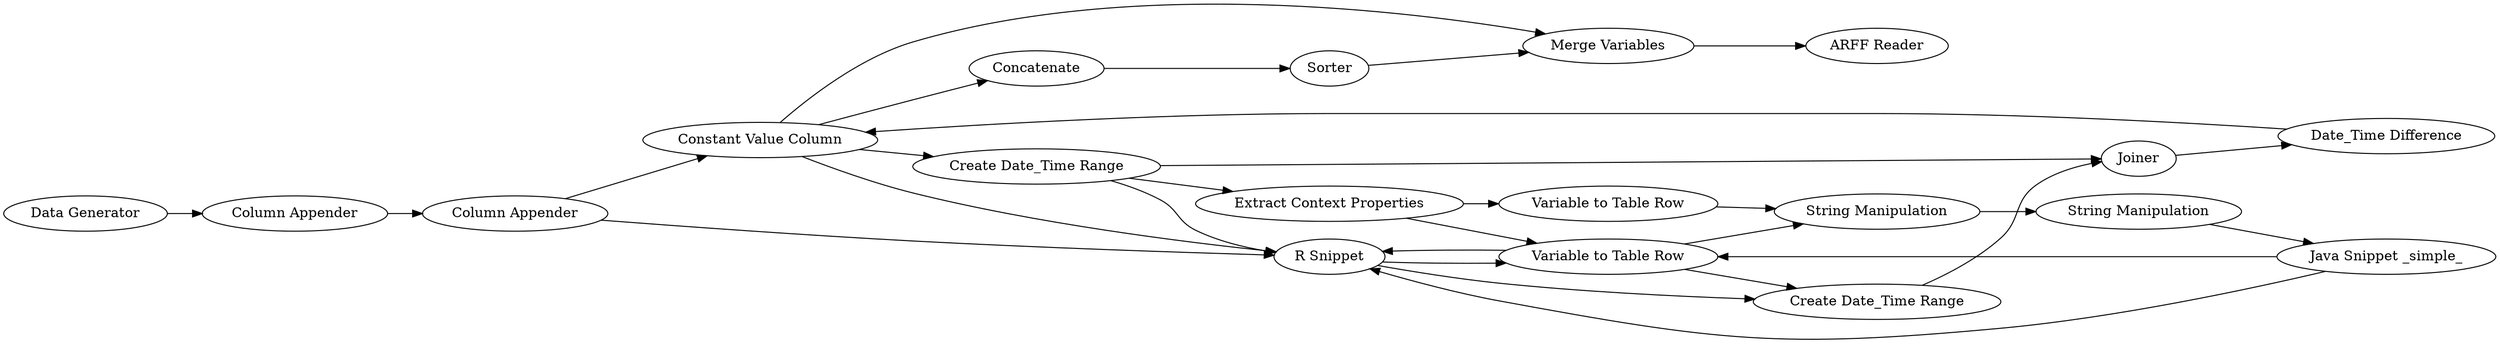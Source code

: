 digraph {
	128 -> 121
	111 -> 110
	4 -> 5
	106 -> 107
	110 -> 111
	108 -> 109
	109 -> 105
	105 -> 110
	110 -> 106
	122 -> 128
	111 -> 5
	123 -> 125
	125 -> 109
	9 -> 111
	109 -> 127
	105 -> 3
	105 -> 107
	111 -> 106
	109 -> 128
	3 -> 111
	109 -> 110
	75 -> 123
	127 -> 122
	3 -> 4
	125 -> 110
	107 -> 108
	5 -> 6
	9 -> 110
	6 -> 9
	9 [label="Java Snippet _simple_"]
	108 [label="Date_Time Difference"]
	122 [label=Sorter]
	105 [label="Create Date_Time Range"]
	121 [label="ARFF Reader"]
	3 [label="Extract Context Properties"]
	6 [label="String Manipulation"]
	109 [label="Constant Value Column"]
	110 [label="R Snippet"]
	75 [label="Data Generator"]
	123 [label="Column Appender"]
	125 [label="Column Appender"]
	127 [label=Concatenate]
	4 [label="Variable to Table Row"]
	106 [label="Create Date_Time Range"]
	5 [label="String Manipulation"]
	107 [label=Joiner]
	111 [label="Variable to Table Row"]
	128 [label="Merge Variables"]
	rankdir=LR
}
